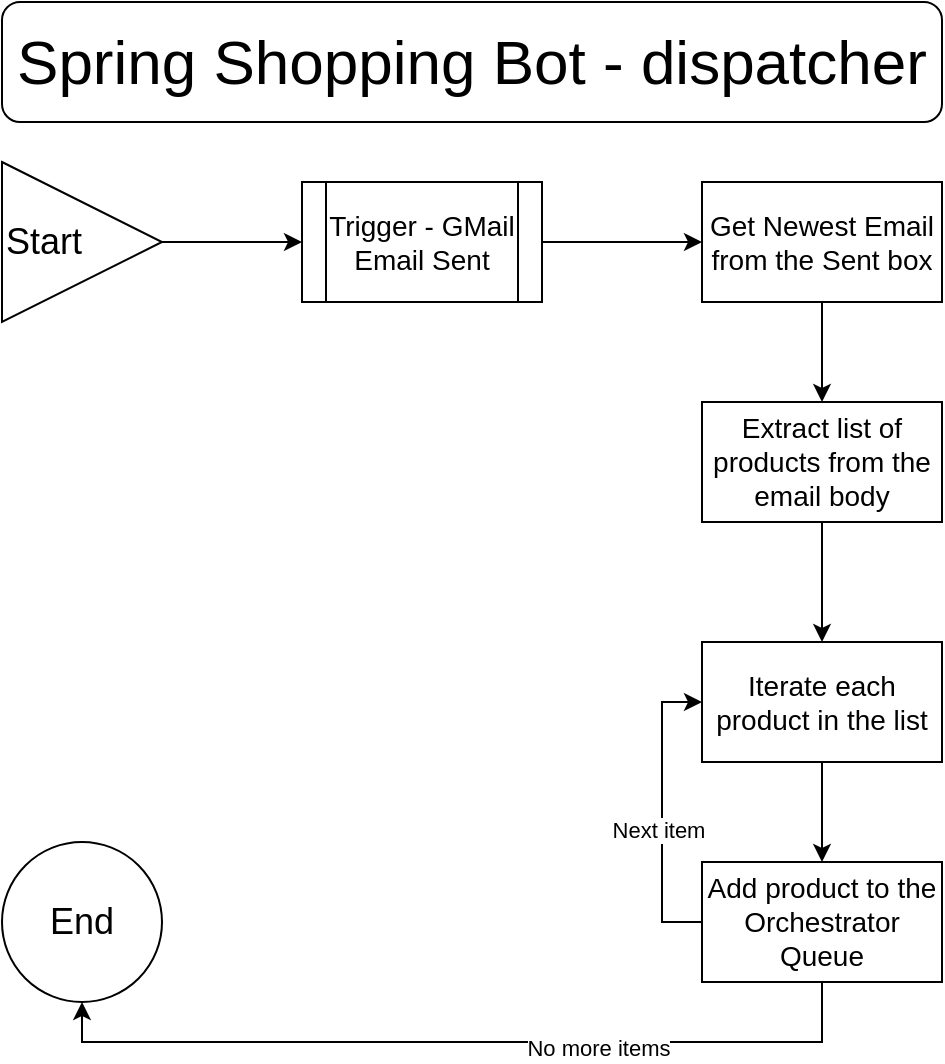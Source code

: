 <mxfile version="24.7.16">
  <diagram name="Page-1" id="wgsOuuTn-T7ZKGQZcGnZ">
    <mxGraphModel dx="638" dy="733" grid="1" gridSize="10" guides="1" tooltips="1" connect="1" arrows="1" fold="1" page="1" pageScale="1" pageWidth="827" pageHeight="1169" math="0" shadow="0">
      <root>
        <mxCell id="0" />
        <mxCell id="1" parent="0" />
        <mxCell id="CENw5g8Cr4EYcG7zEA91-3" style="edgeStyle=orthogonalEdgeStyle;rounded=0;orthogonalLoop=1;jettySize=auto;html=1;" edge="1" parent="1" source="CENw5g8Cr4EYcG7zEA91-1" target="CENw5g8Cr4EYcG7zEA91-2">
          <mxGeometry relative="1" as="geometry" />
        </mxCell>
        <mxCell id="CENw5g8Cr4EYcG7zEA91-1" value="&lt;font style=&quot;font-size: 18px;&quot;&gt;Start&lt;/font&gt;" style="triangle;whiteSpace=wrap;html=1;align=left;" vertex="1" parent="1">
          <mxGeometry x="40" y="80" width="80" height="80" as="geometry" />
        </mxCell>
        <mxCell id="CENw5g8Cr4EYcG7zEA91-5" value="" style="edgeStyle=orthogonalEdgeStyle;rounded=0;orthogonalLoop=1;jettySize=auto;html=1;" edge="1" parent="1" source="CENw5g8Cr4EYcG7zEA91-2" target="CENw5g8Cr4EYcG7zEA91-4">
          <mxGeometry relative="1" as="geometry" />
        </mxCell>
        <mxCell id="CENw5g8Cr4EYcG7zEA91-2" value="&lt;font style=&quot;font-size: 14px;&quot;&gt;Trigger - GMail Email Sent&lt;/font&gt;" style="shape=process;whiteSpace=wrap;html=1;backgroundOutline=1;" vertex="1" parent="1">
          <mxGeometry x="190" y="90" width="120" height="60" as="geometry" />
        </mxCell>
        <mxCell id="CENw5g8Cr4EYcG7zEA91-7" value="" style="edgeStyle=orthogonalEdgeStyle;rounded=0;orthogonalLoop=1;jettySize=auto;html=1;" edge="1" parent="1" source="CENw5g8Cr4EYcG7zEA91-4" target="CENw5g8Cr4EYcG7zEA91-6">
          <mxGeometry relative="1" as="geometry" />
        </mxCell>
        <mxCell id="CENw5g8Cr4EYcG7zEA91-4" value="&lt;font style=&quot;font-size: 14px;&quot;&gt;Get Newest Email from the Sent box&lt;/font&gt;" style="whiteSpace=wrap;html=1;" vertex="1" parent="1">
          <mxGeometry x="390" y="90" width="120" height="60" as="geometry" />
        </mxCell>
        <mxCell id="CENw5g8Cr4EYcG7zEA91-9" value="" style="edgeStyle=orthogonalEdgeStyle;rounded=0;orthogonalLoop=1;jettySize=auto;html=1;" edge="1" parent="1" source="CENw5g8Cr4EYcG7zEA91-6" target="CENw5g8Cr4EYcG7zEA91-8">
          <mxGeometry relative="1" as="geometry" />
        </mxCell>
        <mxCell id="CENw5g8Cr4EYcG7zEA91-6" value="&lt;font style=&quot;font-size: 14px;&quot;&gt;Extract list of products from the email body&lt;/font&gt;" style="whiteSpace=wrap;html=1;" vertex="1" parent="1">
          <mxGeometry x="390" y="200" width="120" height="60" as="geometry" />
        </mxCell>
        <mxCell id="CENw5g8Cr4EYcG7zEA91-11" value="" style="edgeStyle=orthogonalEdgeStyle;rounded=0;orthogonalLoop=1;jettySize=auto;html=1;" edge="1" parent="1" source="CENw5g8Cr4EYcG7zEA91-8" target="CENw5g8Cr4EYcG7zEA91-10">
          <mxGeometry relative="1" as="geometry" />
        </mxCell>
        <mxCell id="CENw5g8Cr4EYcG7zEA91-8" value="&lt;font style=&quot;font-size: 14px;&quot;&gt;Iterate each product in the list&lt;/font&gt;" style="whiteSpace=wrap;html=1;" vertex="1" parent="1">
          <mxGeometry x="390" y="320" width="120" height="60" as="geometry" />
        </mxCell>
        <mxCell id="CENw5g8Cr4EYcG7zEA91-13" style="edgeStyle=orthogonalEdgeStyle;rounded=0;orthogonalLoop=1;jettySize=auto;html=1;entryX=0;entryY=0.5;entryDx=0;entryDy=0;exitX=0;exitY=0.5;exitDx=0;exitDy=0;" edge="1" parent="1" source="CENw5g8Cr4EYcG7zEA91-10" target="CENw5g8Cr4EYcG7zEA91-8">
          <mxGeometry relative="1" as="geometry">
            <mxPoint x="340" y="380" as="targetPoint" />
          </mxGeometry>
        </mxCell>
        <mxCell id="CENw5g8Cr4EYcG7zEA91-20" value="Next item" style="edgeLabel;html=1;align=center;verticalAlign=middle;resizable=0;points=[];" vertex="1" connectable="0" parent="CENw5g8Cr4EYcG7zEA91-13">
          <mxGeometry x="-0.12" y="2" relative="1" as="geometry">
            <mxPoint as="offset" />
          </mxGeometry>
        </mxCell>
        <mxCell id="CENw5g8Cr4EYcG7zEA91-19" value="" style="edgeStyle=orthogonalEdgeStyle;rounded=0;orthogonalLoop=1;jettySize=auto;html=1;exitX=0.5;exitY=1;exitDx=0;exitDy=0;entryX=0.5;entryY=1;entryDx=0;entryDy=0;" edge="1" parent="1" source="CENw5g8Cr4EYcG7zEA91-10" target="CENw5g8Cr4EYcG7zEA91-18">
          <mxGeometry relative="1" as="geometry" />
        </mxCell>
        <mxCell id="CENw5g8Cr4EYcG7zEA91-21" value="No more items" style="edgeLabel;html=1;align=center;verticalAlign=middle;resizable=0;points=[];" vertex="1" connectable="0" parent="CENw5g8Cr4EYcG7zEA91-19">
          <mxGeometry x="-0.321" y="3" relative="1" as="geometry">
            <mxPoint as="offset" />
          </mxGeometry>
        </mxCell>
        <mxCell id="CENw5g8Cr4EYcG7zEA91-10" value="&lt;font style=&quot;font-size: 14px;&quot;&gt;Add product to the Orchestrator Queue&lt;/font&gt;" style="whiteSpace=wrap;html=1;" vertex="1" parent="1">
          <mxGeometry x="390" y="430" width="120" height="60" as="geometry" />
        </mxCell>
        <mxCell id="CENw5g8Cr4EYcG7zEA91-18" value="&lt;font style=&quot;font-size: 18px;&quot;&gt;End&lt;/font&gt;" style="ellipse;whiteSpace=wrap;html=1;" vertex="1" parent="1">
          <mxGeometry x="40" y="420" width="80" height="80" as="geometry" />
        </mxCell>
        <mxCell id="CENw5g8Cr4EYcG7zEA91-22" value="&lt;font style=&quot;font-size: 31px;&quot;&gt;Spring Shopping Bot - dispatcher&lt;/font&gt;" style="rounded=1;whiteSpace=wrap;html=1;" vertex="1" parent="1">
          <mxGeometry x="40" width="470" height="60" as="geometry" />
        </mxCell>
      </root>
    </mxGraphModel>
  </diagram>
</mxfile>
